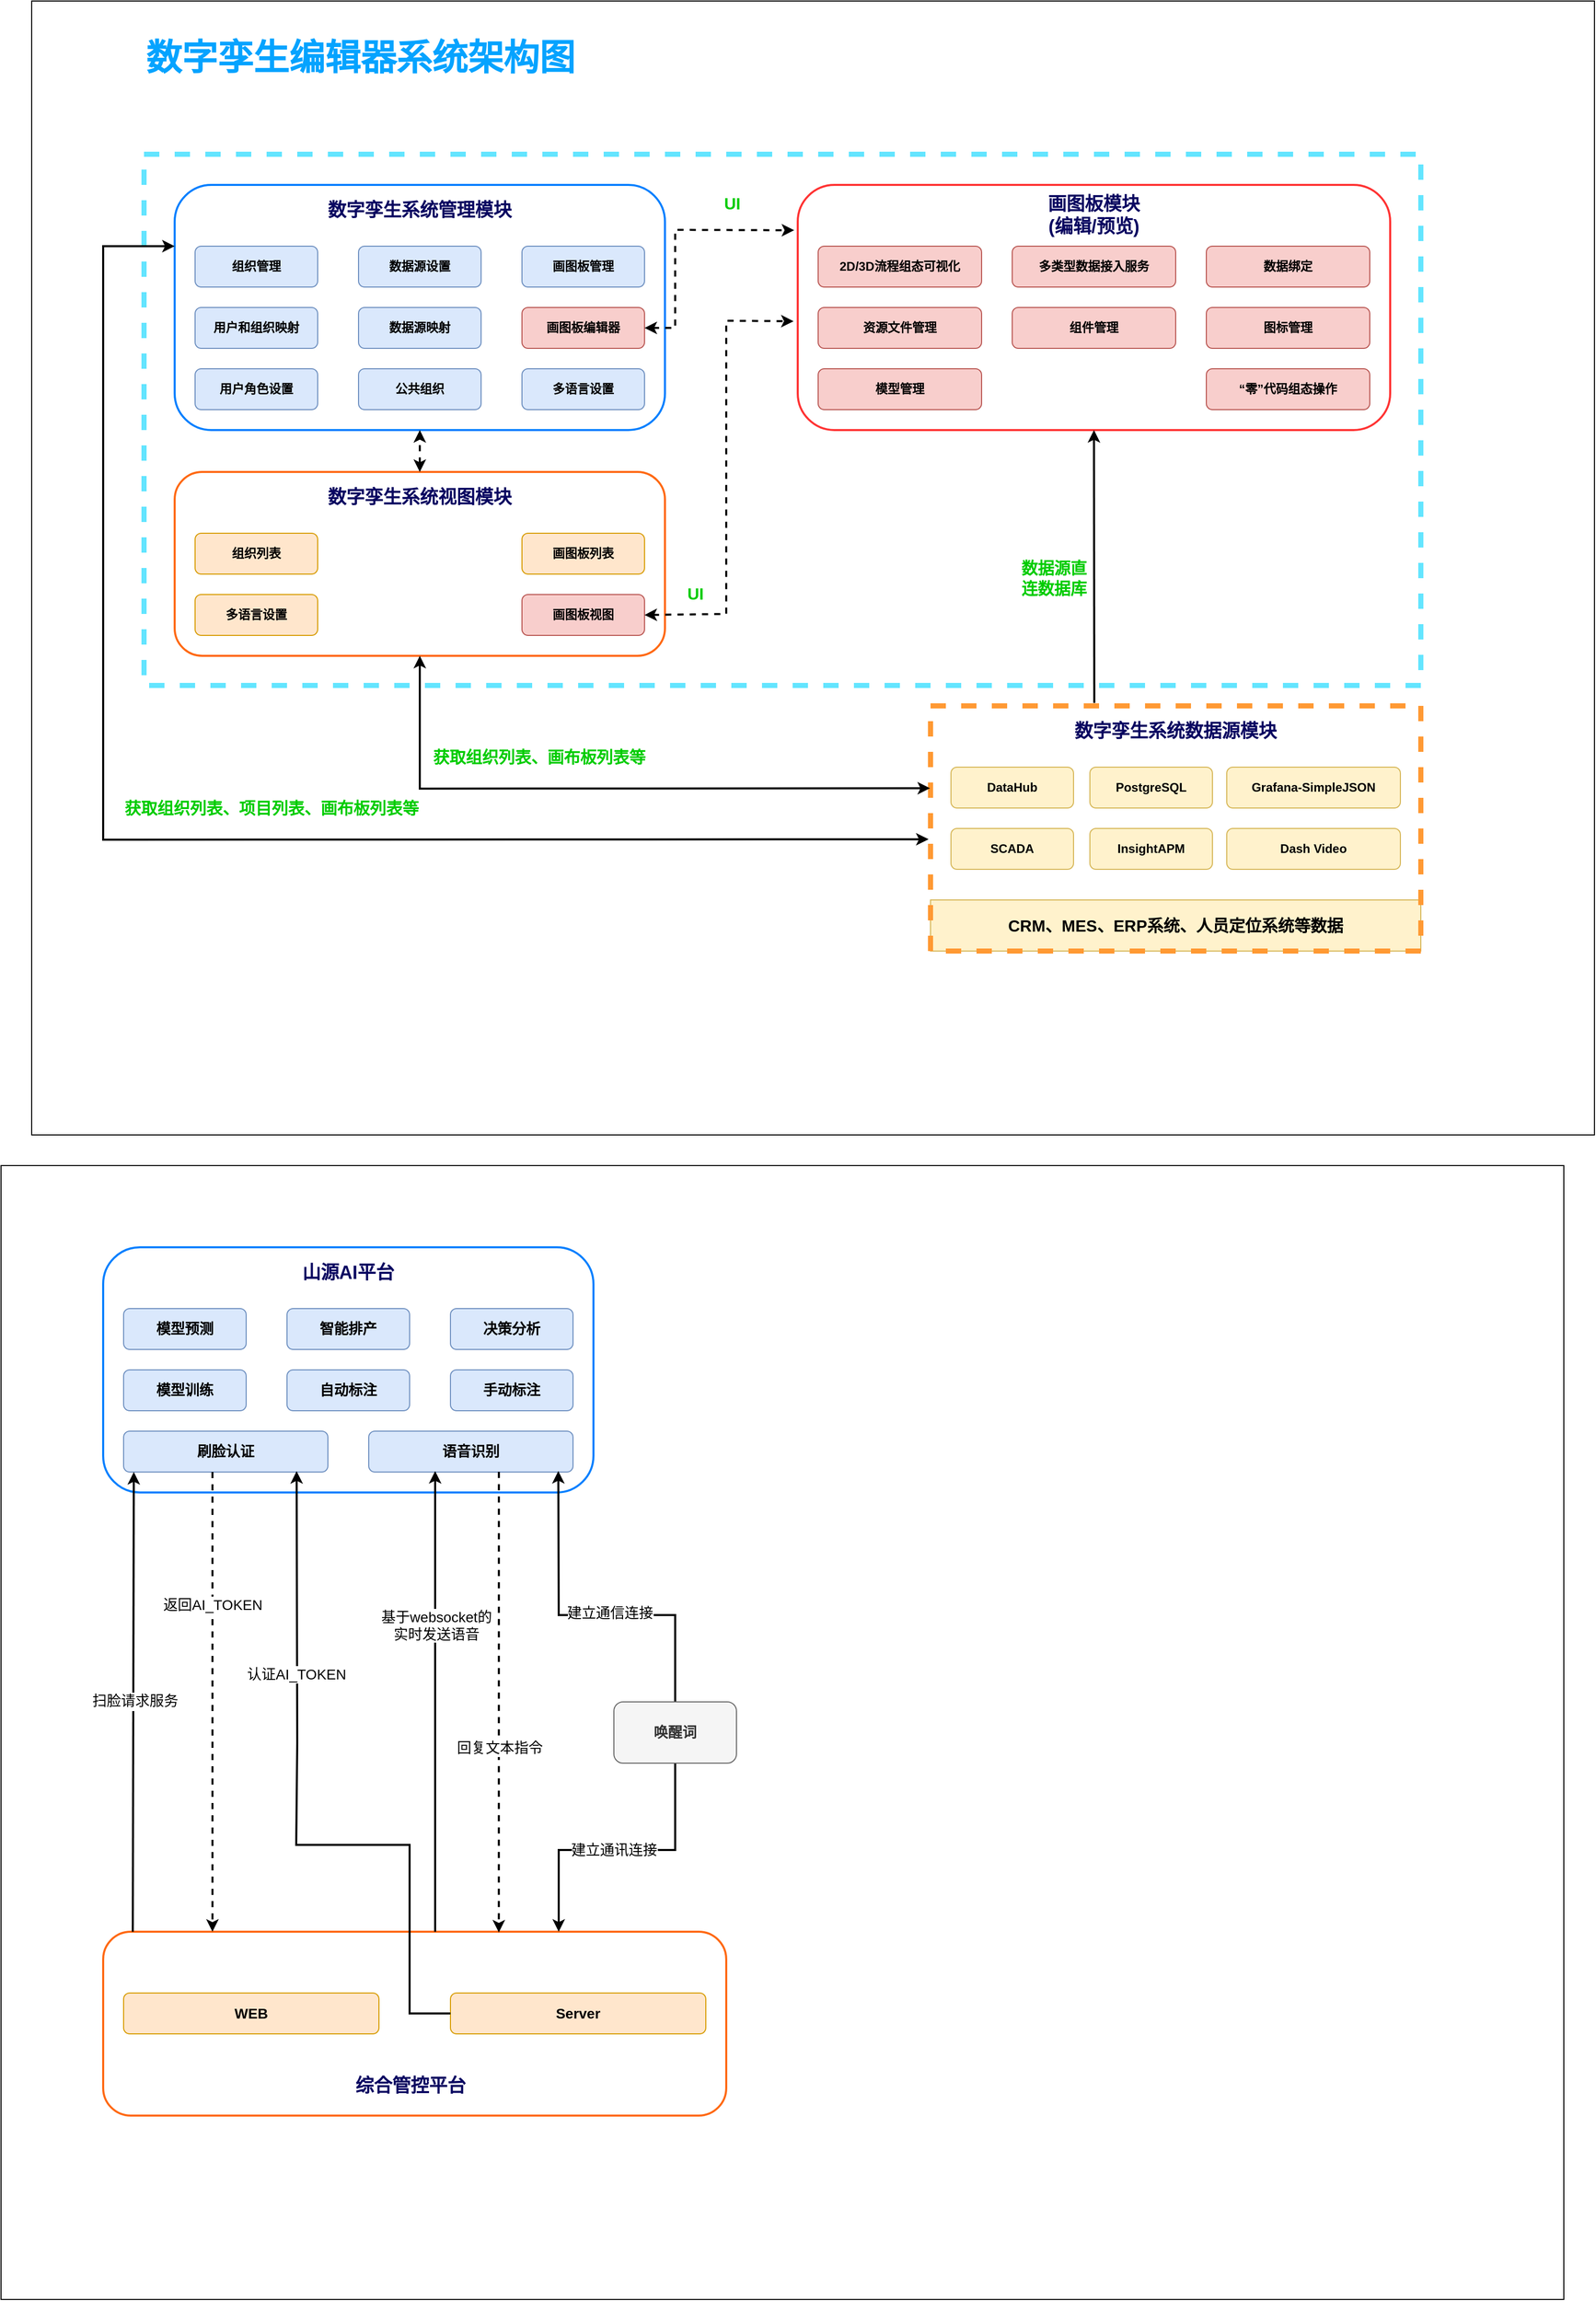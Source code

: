 <mxfile version="21.6.6" type="github">
  <diagram id="C5RBs43oDa-KdzZeNtuy" name="Page-1">
    <mxGraphModel dx="1207" dy="723" grid="1" gridSize="10" guides="1" tooltips="1" connect="1" arrows="1" fold="1" page="1" pageScale="1" pageWidth="2339" pageHeight="3300" math="0" shadow="0">
      <root>
        <mxCell id="WIyWlLk6GJQsqaUBKTNV-0" />
        <mxCell id="WIyWlLk6GJQsqaUBKTNV-1" parent="WIyWlLk6GJQsqaUBKTNV-0" />
        <mxCell id="8epESRtcTtbT2AafIv48-43" value="" style="rounded=0;whiteSpace=wrap;html=1;" parent="WIyWlLk6GJQsqaUBKTNV-1" vertex="1">
          <mxGeometry y="1160" width="1530" height="1110" as="geometry" />
        </mxCell>
        <mxCell id="8epESRtcTtbT2AafIv48-0" value="" style="rounded=0;whiteSpace=wrap;html=1;" parent="WIyWlLk6GJQsqaUBKTNV-1" vertex="1">
          <mxGeometry x="30" y="20" width="1530" height="1110" as="geometry" />
        </mxCell>
        <mxCell id="BkFew-dUc8ahFVBMzjGu-35" value="" style="rounded=0;whiteSpace=wrap;html=1;fillColor=none;strokeWidth=5;strokeColor=#63E5FF;perimeterSpacing=0;dashed=1;" parent="WIyWlLk6GJQsqaUBKTNV-1" vertex="1">
          <mxGeometry x="140" y="170" width="1250" height="520" as="geometry" />
        </mxCell>
        <mxCell id="BkFew-dUc8ahFVBMzjGu-68" value="" style="rounded=0;whiteSpace=wrap;html=1;fillColor=#fff2cc;strokeColor=#d6b656;" parent="WIyWlLk6GJQsqaUBKTNV-1" vertex="1">
          <mxGeometry x="910" y="900" width="480" height="50" as="geometry" />
        </mxCell>
        <mxCell id="BkFew-dUc8ahFVBMzjGu-69" value="&lt;b&gt;&lt;font style=&quot;font-size: 16px;&quot;&gt;CRM、MES、ERP系统、人员定位系统等数据&lt;/font&gt;&lt;/b&gt;" style="text;html=1;strokeColor=none;fillColor=none;align=center;verticalAlign=middle;whiteSpace=wrap;rounded=0;" parent="WIyWlLk6GJQsqaUBKTNV-1" vertex="1">
          <mxGeometry x="910" y="900" width="480" height="50" as="geometry" />
        </mxCell>
        <mxCell id="BkFew-dUc8ahFVBMzjGu-36" value="" style="rounded=0;whiteSpace=wrap;html=1;fillColor=none;strokeWidth=5;strokeColor=#FF9933;dashed=1;" parent="WIyWlLk6GJQsqaUBKTNV-1" vertex="1">
          <mxGeometry x="910" y="710" width="480" height="240" as="geometry" />
        </mxCell>
        <mxCell id="BkFew-dUc8ahFVBMzjGu-8" value="" style="rounded=1;whiteSpace=wrap;html=1;fillColor=none;strokeWidth=2;strokeColor=#007FFF;" parent="WIyWlLk6GJQsqaUBKTNV-1" vertex="1">
          <mxGeometry x="170" y="200" width="480" height="240" as="geometry" />
        </mxCell>
        <mxCell id="BkFew-dUc8ahFVBMzjGu-19" value="" style="rounded=1;whiteSpace=wrap;html=1;fillColor=none;strokeWidth=2;strokeColor=#FF6912;" parent="WIyWlLk6GJQsqaUBKTNV-1" vertex="1">
          <mxGeometry x="170" y="481" width="480" height="180" as="geometry" />
        </mxCell>
        <mxCell id="WIyWlLk6GJQsqaUBKTNV-3" value="&lt;b&gt;组织管理&lt;/b&gt;" style="rounded=1;whiteSpace=wrap;html=1;fontSize=12;glass=0;strokeWidth=1;shadow=0;fillColor=#dae8fc;strokeColor=#6c8ebf;" parent="WIyWlLk6GJQsqaUBKTNV-1" vertex="1">
          <mxGeometry x="190" y="260" width="120" height="40" as="geometry" />
        </mxCell>
        <mxCell id="BkFew-dUc8ahFVBMzjGu-0" value="&lt;b&gt;数据源设置&lt;/b&gt;" style="rounded=1;whiteSpace=wrap;html=1;fontSize=12;glass=0;strokeWidth=1;shadow=0;fillColor=#dae8fc;strokeColor=#6c8ebf;" parent="WIyWlLk6GJQsqaUBKTNV-1" vertex="1">
          <mxGeometry x="350" y="260" width="120" height="40" as="geometry" />
        </mxCell>
        <mxCell id="BkFew-dUc8ahFVBMzjGu-1" value="&lt;b&gt;画图板管理&lt;/b&gt;" style="rounded=1;whiteSpace=wrap;html=1;fontSize=12;glass=0;strokeWidth=1;shadow=0;fillColor=#dae8fc;strokeColor=#6c8ebf;" parent="WIyWlLk6GJQsqaUBKTNV-1" vertex="1">
          <mxGeometry x="510" y="260" width="120" height="40" as="geometry" />
        </mxCell>
        <mxCell id="BkFew-dUc8ahFVBMzjGu-2" value="&lt;b&gt;用户和组织映射&lt;/b&gt;" style="rounded=1;whiteSpace=wrap;html=1;fontSize=12;glass=0;strokeWidth=1;shadow=0;fillColor=#dae8fc;strokeColor=#6c8ebf;" parent="WIyWlLk6GJQsqaUBKTNV-1" vertex="1">
          <mxGeometry x="190" y="320" width="120" height="40" as="geometry" />
        </mxCell>
        <mxCell id="BkFew-dUc8ahFVBMzjGu-3" value="&lt;b&gt;数据源映射&lt;/b&gt;" style="rounded=1;whiteSpace=wrap;html=1;fontSize=12;glass=0;strokeWidth=1;shadow=0;fillColor=#dae8fc;strokeColor=#6c8ebf;" parent="WIyWlLk6GJQsqaUBKTNV-1" vertex="1">
          <mxGeometry x="350" y="320" width="120" height="40" as="geometry" />
        </mxCell>
        <mxCell id="BkFew-dUc8ahFVBMzjGu-4" value="&lt;b&gt;画图板编辑器&lt;/b&gt;" style="rounded=1;whiteSpace=wrap;html=1;fontSize=12;glass=0;strokeWidth=1;shadow=0;fillColor=#f8cecc;strokeColor=#b85450;" parent="WIyWlLk6GJQsqaUBKTNV-1" vertex="1">
          <mxGeometry x="510" y="320" width="120" height="40" as="geometry" />
        </mxCell>
        <mxCell id="BkFew-dUc8ahFVBMzjGu-5" value="&lt;b&gt;用户角色设置&lt;/b&gt;" style="rounded=1;whiteSpace=wrap;html=1;fontSize=12;glass=0;strokeWidth=1;shadow=0;fillColor=#dae8fc;strokeColor=#6c8ebf;" parent="WIyWlLk6GJQsqaUBKTNV-1" vertex="1">
          <mxGeometry x="190" y="380" width="120" height="40" as="geometry" />
        </mxCell>
        <mxCell id="BkFew-dUc8ahFVBMzjGu-6" value="&lt;b&gt;公共组织&lt;/b&gt;" style="rounded=1;whiteSpace=wrap;html=1;fontSize=12;glass=0;strokeWidth=1;shadow=0;fillColor=#dae8fc;strokeColor=#6c8ebf;" parent="WIyWlLk6GJQsqaUBKTNV-1" vertex="1">
          <mxGeometry x="350" y="380" width="120" height="40" as="geometry" />
        </mxCell>
        <mxCell id="BkFew-dUc8ahFVBMzjGu-7" value="&lt;b&gt;多语言设置&lt;/b&gt;" style="rounded=1;whiteSpace=wrap;html=1;fontSize=12;glass=0;strokeWidth=1;shadow=0;fillColor=#dae8fc;strokeColor=#6c8ebf;" parent="WIyWlLk6GJQsqaUBKTNV-1" vertex="1">
          <mxGeometry x="510" y="380" width="120" height="40" as="geometry" />
        </mxCell>
        <mxCell id="BkFew-dUc8ahFVBMzjGu-9" value="&lt;b&gt;&lt;font color=&quot;#090661&quot; style=&quot;font-size: 18px;&quot;&gt;数字孪生系统管理模块&lt;/font&gt;&lt;/b&gt;" style="text;html=1;strokeColor=none;fillColor=none;align=center;verticalAlign=middle;whiteSpace=wrap;rounded=0;" parent="WIyWlLk6GJQsqaUBKTNV-1" vertex="1">
          <mxGeometry x="190" y="200" width="440" height="50" as="geometry" />
        </mxCell>
        <mxCell id="BkFew-dUc8ahFVBMzjGu-10" value="&lt;b&gt;组织列表&lt;/b&gt;" style="rounded=1;whiteSpace=wrap;html=1;fontSize=12;glass=0;strokeWidth=1;shadow=0;fillColor=#ffe6cc;strokeColor=#d79b00;" parent="WIyWlLk6GJQsqaUBKTNV-1" vertex="1">
          <mxGeometry x="190" y="541" width="120" height="40" as="geometry" />
        </mxCell>
        <mxCell id="BkFew-dUc8ahFVBMzjGu-11" value="&lt;b&gt;画图板列表&lt;/b&gt;" style="rounded=1;whiteSpace=wrap;html=1;fontSize=12;glass=0;strokeWidth=1;shadow=0;fillColor=#ffe6cc;strokeColor=#d79b00;" parent="WIyWlLk6GJQsqaUBKTNV-1" vertex="1">
          <mxGeometry x="510" y="541" width="120" height="40" as="geometry" />
        </mxCell>
        <mxCell id="BkFew-dUc8ahFVBMzjGu-13" value="&lt;b&gt;多语言设置&lt;/b&gt;" style="rounded=1;whiteSpace=wrap;html=1;fontSize=12;glass=0;strokeWidth=1;shadow=0;fillColor=#ffe6cc;strokeColor=#d79b00;" parent="WIyWlLk6GJQsqaUBKTNV-1" vertex="1">
          <mxGeometry x="190" y="601" width="120" height="40" as="geometry" />
        </mxCell>
        <mxCell id="BkFew-dUc8ahFVBMzjGu-14" value="&lt;b&gt;画图板视图&lt;/b&gt;" style="rounded=1;whiteSpace=wrap;html=1;fontSize=12;glass=0;strokeWidth=1;shadow=0;fillColor=#f8cecc;strokeColor=#b85450;" parent="WIyWlLk6GJQsqaUBKTNV-1" vertex="1">
          <mxGeometry x="510" y="601" width="120" height="40" as="geometry" />
        </mxCell>
        <mxCell id="BkFew-dUc8ahFVBMzjGu-20" value="&lt;b style=&quot;border-color: var(--border-color);&quot;&gt;&lt;font style=&quot;border-color: var(--border-color); font-size: 18px;&quot; color=&quot;#090661&quot;&gt;数字孪生系统&lt;/font&gt;&lt;/b&gt;&lt;b&gt;&lt;font color=&quot;#090661&quot; style=&quot;font-size: 18px;&quot;&gt;视图模块&lt;/font&gt;&lt;/b&gt;" style="text;html=1;strokeColor=none;fillColor=none;align=center;verticalAlign=middle;whiteSpace=wrap;rounded=0;" parent="WIyWlLk6GJQsqaUBKTNV-1" vertex="1">
          <mxGeometry x="190" y="481" width="440" height="50" as="geometry" />
        </mxCell>
        <mxCell id="BkFew-dUc8ahFVBMzjGu-21" value="" style="endArrow=classic;startArrow=classic;html=1;exitX=0.5;exitY=0;exitDx=0;exitDy=0;entryX=0.5;entryY=1;entryDx=0;entryDy=0;rounded=0;jumpStyle=none;dashed=1;strokeWidth=2;" parent="WIyWlLk6GJQsqaUBKTNV-1" source="BkFew-dUc8ahFVBMzjGu-20" target="BkFew-dUc8ahFVBMzjGu-8" edge="1">
          <mxGeometry width="50" height="50" relative="1" as="geometry">
            <mxPoint x="370" y="490" as="sourcePoint" />
            <mxPoint x="420" y="440" as="targetPoint" />
          </mxGeometry>
        </mxCell>
        <mxCell id="BkFew-dUc8ahFVBMzjGu-23" value="" style="rounded=1;whiteSpace=wrap;html=1;fillColor=none;strokeWidth=2;strokeColor=#FF3333;" parent="WIyWlLk6GJQsqaUBKTNV-1" vertex="1">
          <mxGeometry x="780" y="200" width="580" height="240" as="geometry" />
        </mxCell>
        <mxCell id="BkFew-dUc8ahFVBMzjGu-28" value="&lt;b&gt;&lt;font color=&quot;#090661&quot; style=&quot;font-size: 18px;&quot;&gt;画图板模块&lt;br&gt;(&lt;/font&gt;&lt;/b&gt;&lt;b style=&quot;border-color: var(--border-color);&quot;&gt;&lt;font style=&quot;border-color: var(--border-color); font-size: 18px;&quot; color=&quot;#090661&quot;&gt;编辑/预览&lt;/font&gt;&lt;/b&gt;&lt;b&gt;&lt;font color=&quot;#090661&quot; style=&quot;font-size: 18px;&quot;&gt;)&lt;br&gt;&lt;/font&gt;&lt;/b&gt;" style="text;html=1;strokeColor=none;fillColor=none;align=center;verticalAlign=middle;whiteSpace=wrap;rounded=0;" parent="WIyWlLk6GJQsqaUBKTNV-1" vertex="1">
          <mxGeometry x="800" y="200" width="540" height="60" as="geometry" />
        </mxCell>
        <mxCell id="BkFew-dUc8ahFVBMzjGu-30" value="" style="endArrow=classic;startArrow=classic;html=1;entryX=-0.006;entryY=0.185;entryDx=0;entryDy=0;exitX=1;exitY=0.5;exitDx=0;exitDy=0;entryPerimeter=0;dashed=1;rounded=0;strokeWidth=2;" parent="WIyWlLk6GJQsqaUBKTNV-1" source="BkFew-dUc8ahFVBMzjGu-4" target="BkFew-dUc8ahFVBMzjGu-23" edge="1">
          <mxGeometry width="50" height="50" relative="1" as="geometry">
            <mxPoint x="650" y="390" as="sourcePoint" />
            <mxPoint x="700" y="340" as="targetPoint" />
            <Array as="points">
              <mxPoint x="660" y="340" />
              <mxPoint x="660" y="244" />
            </Array>
          </mxGeometry>
        </mxCell>
        <mxCell id="BkFew-dUc8ahFVBMzjGu-32" value="&lt;b&gt;&lt;font style=&quot;font-size: 16px;&quot; color=&quot;#00cc00&quot;&gt;UI&lt;/font&gt;&lt;/b&gt;" style="text;html=1;strokeColor=none;fillColor=none;align=center;verticalAlign=middle;whiteSpace=wrap;rounded=0;" parent="WIyWlLk6GJQsqaUBKTNV-1" vertex="1">
          <mxGeometry x="686" y="203" width="60" height="30" as="geometry" />
        </mxCell>
        <mxCell id="BkFew-dUc8ahFVBMzjGu-33" value="" style="endArrow=classic;startArrow=classic;html=1;entryX=-0.007;entryY=0.556;entryDx=0;entryDy=0;exitX=1;exitY=0.5;exitDx=0;exitDy=0;entryPerimeter=0;dashed=1;rounded=0;strokeWidth=2;" parent="WIyWlLk6GJQsqaUBKTNV-1" source="BkFew-dUc8ahFVBMzjGu-14" target="BkFew-dUc8ahFVBMzjGu-23" edge="1">
          <mxGeometry width="50" height="50" relative="1" as="geometry">
            <mxPoint x="630" y="637" as="sourcePoint" />
            <mxPoint x="774" y="531" as="targetPoint" />
            <Array as="points">
              <mxPoint x="710" y="620" />
              <mxPoint x="710" y="333" />
            </Array>
          </mxGeometry>
        </mxCell>
        <mxCell id="BkFew-dUc8ahFVBMzjGu-34" value="&lt;b&gt;&lt;font style=&quot;font-size: 16px;&quot; color=&quot;#00cc00&quot;&gt;UI&lt;/font&gt;&lt;/b&gt;" style="text;html=1;strokeColor=none;fillColor=none;align=center;verticalAlign=middle;whiteSpace=wrap;rounded=0;" parent="WIyWlLk6GJQsqaUBKTNV-1" vertex="1">
          <mxGeometry x="650" y="585" width="60" height="30" as="geometry" />
        </mxCell>
        <mxCell id="BkFew-dUc8ahFVBMzjGu-37" value="&lt;b&gt;DataHub&lt;/b&gt;" style="rounded=1;whiteSpace=wrap;html=1;fontSize=12;glass=0;strokeWidth=1;shadow=0;fillColor=#fff2cc;strokeColor=#d6b656;" parent="WIyWlLk6GJQsqaUBKTNV-1" vertex="1">
          <mxGeometry x="930" y="770" width="120" height="40" as="geometry" />
        </mxCell>
        <mxCell id="BkFew-dUc8ahFVBMzjGu-38" value="&lt;b&gt;PostgreSQL&lt;/b&gt;" style="rounded=1;whiteSpace=wrap;html=1;fontSize=12;glass=0;strokeWidth=1;shadow=0;fillColor=#fff2cc;strokeColor=#d6b656;" parent="WIyWlLk6GJQsqaUBKTNV-1" vertex="1">
          <mxGeometry x="1066" y="770" width="120" height="40" as="geometry" />
        </mxCell>
        <mxCell id="BkFew-dUc8ahFVBMzjGu-39" value="&lt;b&gt;Grafana-SimpleJSON&lt;/b&gt;" style="rounded=1;whiteSpace=wrap;html=1;fontSize=12;glass=0;strokeWidth=1;shadow=0;fillColor=#fff2cc;strokeColor=#d6b656;" parent="WIyWlLk6GJQsqaUBKTNV-1" vertex="1">
          <mxGeometry x="1200" y="770" width="170" height="40" as="geometry" />
        </mxCell>
        <mxCell id="BkFew-dUc8ahFVBMzjGu-40" value="&lt;b style=&quot;border-color: var(--border-color);&quot;&gt;&lt;font style=&quot;border-color: var(--border-color); font-size: 18px;&quot; color=&quot;#090661&quot;&gt;数字孪生系统&lt;/font&gt;&lt;/b&gt;&lt;b&gt;&lt;font color=&quot;#090661&quot; style=&quot;font-size: 18px;&quot;&gt;数据源模块&lt;/font&gt;&lt;/b&gt;" style="text;html=1;strokeColor=none;fillColor=none;align=center;verticalAlign=middle;whiteSpace=wrap;rounded=0;" parent="WIyWlLk6GJQsqaUBKTNV-1" vertex="1">
          <mxGeometry x="930" y="710" width="440" height="50" as="geometry" />
        </mxCell>
        <mxCell id="BkFew-dUc8ahFVBMzjGu-41" value="&lt;b&gt;SCADA&lt;/b&gt;" style="rounded=1;whiteSpace=wrap;html=1;fontSize=12;glass=0;strokeWidth=1;shadow=0;fillColor=#fff2cc;strokeColor=#d6b656;" parent="WIyWlLk6GJQsqaUBKTNV-1" vertex="1">
          <mxGeometry x="930" y="830" width="120" height="40" as="geometry" />
        </mxCell>
        <mxCell id="BkFew-dUc8ahFVBMzjGu-42" value="&lt;b&gt;InsightAPM&lt;/b&gt;" style="rounded=1;whiteSpace=wrap;html=1;fontSize=12;glass=0;strokeWidth=1;shadow=0;fillColor=#fff2cc;strokeColor=#d6b656;" parent="WIyWlLk6GJQsqaUBKTNV-1" vertex="1">
          <mxGeometry x="1066" y="830" width="120" height="40" as="geometry" />
        </mxCell>
        <mxCell id="BkFew-dUc8ahFVBMzjGu-43" value="&lt;b&gt;Dash Video&lt;/b&gt;" style="rounded=1;whiteSpace=wrap;html=1;fontSize=12;glass=0;strokeWidth=1;shadow=0;fillColor=#fff2cc;strokeColor=#d6b656;" parent="WIyWlLk6GJQsqaUBKTNV-1" vertex="1">
          <mxGeometry x="1200" y="830" width="170" height="40" as="geometry" />
        </mxCell>
        <mxCell id="BkFew-dUc8ahFVBMzjGu-45" value="" style="endArrow=classic;html=1;rounded=0;exitX=0.334;exitY=-0.012;exitDx=0;exitDy=0;entryX=0.5;entryY=1;entryDx=0;entryDy=0;strokeWidth=2;exitPerimeter=0;" parent="WIyWlLk6GJQsqaUBKTNV-1" source="BkFew-dUc8ahFVBMzjGu-36" target="BkFew-dUc8ahFVBMzjGu-23" edge="1">
          <mxGeometry width="50" height="50" relative="1" as="geometry">
            <mxPoint x="770" y="710" as="sourcePoint" />
            <mxPoint x="820" y="660" as="targetPoint" />
          </mxGeometry>
        </mxCell>
        <mxCell id="BkFew-dUc8ahFVBMzjGu-46" value="&lt;b&gt;&lt;font style=&quot;font-size: 16px;&quot; color=&quot;#00cc00&quot;&gt;数据源直连数据库&lt;/font&gt;&lt;/b&gt;" style="text;html=1;strokeColor=none;fillColor=none;align=center;verticalAlign=middle;whiteSpace=wrap;rounded=0;" parent="WIyWlLk6GJQsqaUBKTNV-1" vertex="1">
          <mxGeometry x="996" y="535" width="70" height="100" as="geometry" />
        </mxCell>
        <mxCell id="BkFew-dUc8ahFVBMzjGu-47" value="" style="endArrow=classic;startArrow=classic;html=1;rounded=0;exitX=-0.001;exitY=0.336;exitDx=0;exitDy=0;exitPerimeter=0;entryX=0.5;entryY=1;entryDx=0;entryDy=0;strokeWidth=2;" parent="WIyWlLk6GJQsqaUBKTNV-1" source="BkFew-dUc8ahFVBMzjGu-36" target="BkFew-dUc8ahFVBMzjGu-19" edge="1">
          <mxGeometry width="50" height="50" relative="1" as="geometry">
            <mxPoint x="500" y="630" as="sourcePoint" />
            <mxPoint x="410" y="821" as="targetPoint" />
            <Array as="points">
              <mxPoint x="410" y="791" />
            </Array>
          </mxGeometry>
        </mxCell>
        <mxCell id="BkFew-dUc8ahFVBMzjGu-48" value="&lt;b&gt;&lt;font style=&quot;font-size: 16px;&quot; color=&quot;#00cc00&quot;&gt;获取组织列表、画布板列表等&lt;/font&gt;&lt;/b&gt;" style="text;html=1;strokeColor=none;fillColor=none;align=center;verticalAlign=middle;whiteSpace=wrap;rounded=0;labelPosition=center;verticalLabelPosition=middle;" parent="WIyWlLk6GJQsqaUBKTNV-1" vertex="1">
          <mxGeometry x="414" y="730" width="226" height="60" as="geometry" />
        </mxCell>
        <mxCell id="BkFew-dUc8ahFVBMzjGu-49" value="" style="endArrow=classic;startArrow=classic;html=1;rounded=0;exitX=-0.004;exitY=0.544;exitDx=0;exitDy=0;exitPerimeter=0;entryX=0;entryY=0.25;entryDx=0;entryDy=0;strokeWidth=2;" parent="WIyWlLk6GJQsqaUBKTNV-1" source="BkFew-dUc8ahFVBMzjGu-36" target="BkFew-dUc8ahFVBMzjGu-8" edge="1">
          <mxGeometry width="50" height="50" relative="1" as="geometry">
            <mxPoint x="590" y="879" as="sourcePoint" />
            <mxPoint x="410" y="739" as="targetPoint" />
            <Array as="points">
              <mxPoint x="100" y="841" />
              <mxPoint x="100" y="570" />
              <mxPoint x="100" y="260" />
            </Array>
          </mxGeometry>
        </mxCell>
        <mxCell id="BkFew-dUc8ahFVBMzjGu-50" value="&lt;b&gt;&lt;font style=&quot;font-size: 16px;&quot; color=&quot;#00cc00&quot;&gt;获取组织列表、项目列表、画布板列表等&lt;/font&gt;&lt;/b&gt;" style="text;html=1;strokeColor=none;fillColor=none;align=center;verticalAlign=middle;whiteSpace=wrap;rounded=0;labelPosition=center;verticalLabelPosition=middle;" parent="WIyWlLk6GJQsqaUBKTNV-1" vertex="1">
          <mxGeometry x="100" y="780" width="330" height="60" as="geometry" />
        </mxCell>
        <mxCell id="BkFew-dUc8ahFVBMzjGu-51" value="&lt;b&gt;&lt;font color=&quot;#05a3ff&quot; style=&quot;font-size: 35px;&quot;&gt;数字孪生编辑器系统架构图&lt;/font&gt;&lt;/b&gt;" style="text;html=1;strokeColor=none;fillColor=none;align=left;verticalAlign=middle;whiteSpace=wrap;rounded=0;" parent="WIyWlLk6GJQsqaUBKTNV-1" vertex="1">
          <mxGeometry x="140" y="50" width="460" height="50" as="geometry" />
        </mxCell>
        <mxCell id="BkFew-dUc8ahFVBMzjGu-70" value="&lt;b&gt;资源文件管理&lt;/b&gt;" style="rounded=1;whiteSpace=wrap;html=1;fontSize=12;glass=0;strokeWidth=1;shadow=0;fillColor=#f8cecc;strokeColor=#b85450;" parent="WIyWlLk6GJQsqaUBKTNV-1" vertex="1">
          <mxGeometry x="800" y="320" width="160" height="40" as="geometry" />
        </mxCell>
        <mxCell id="BkFew-dUc8ahFVBMzjGu-71" value="&lt;b&gt;2D/3D流程组态可视化&lt;/b&gt;" style="rounded=1;whiteSpace=wrap;html=1;fontSize=12;glass=0;strokeWidth=1;shadow=0;fillColor=#f8cecc;strokeColor=#b85450;" parent="WIyWlLk6GJQsqaUBKTNV-1" vertex="1">
          <mxGeometry x="800" y="260" width="160" height="40" as="geometry" />
        </mxCell>
        <mxCell id="BkFew-dUc8ahFVBMzjGu-72" value="&lt;b&gt;组件管理&lt;/b&gt;" style="rounded=1;whiteSpace=wrap;html=1;fontSize=12;glass=0;strokeWidth=1;shadow=0;fillColor=#f8cecc;strokeColor=#b85450;" parent="WIyWlLk6GJQsqaUBKTNV-1" vertex="1">
          <mxGeometry x="990" y="320" width="160" height="40" as="geometry" />
        </mxCell>
        <mxCell id="BkFew-dUc8ahFVBMzjGu-73" value="&lt;b style=&quot;border-color: var(--border-color);&quot;&gt;模型管理&lt;/b&gt;" style="rounded=1;whiteSpace=wrap;html=1;fontSize=12;glass=0;strokeWidth=1;shadow=0;fillColor=#f8cecc;strokeColor=#b85450;" parent="WIyWlLk6GJQsqaUBKTNV-1" vertex="1">
          <mxGeometry x="800" y="380" width="160" height="40" as="geometry" />
        </mxCell>
        <mxCell id="BkFew-dUc8ahFVBMzjGu-75" value="&lt;b&gt;多类型数据接入服务&lt;/b&gt;" style="rounded=1;whiteSpace=wrap;html=1;fontSize=12;glass=0;strokeWidth=1;shadow=0;fillColor=#f8cecc;strokeColor=#b85450;" parent="WIyWlLk6GJQsqaUBKTNV-1" vertex="1">
          <mxGeometry x="990" y="260" width="160" height="40" as="geometry" />
        </mxCell>
        <mxCell id="BkFew-dUc8ahFVBMzjGu-77" value="&lt;b style=&quot;border-color: var(--border-color);&quot;&gt;图标管理&lt;/b&gt;" style="rounded=1;whiteSpace=wrap;html=1;fontSize=12;glass=0;strokeWidth=1;shadow=0;fillColor=#f8cecc;strokeColor=#b85450;" parent="WIyWlLk6GJQsqaUBKTNV-1" vertex="1">
          <mxGeometry x="1180" y="320" width="160" height="40" as="geometry" />
        </mxCell>
        <mxCell id="BkFew-dUc8ahFVBMzjGu-78" value="&lt;b&gt;“零”代码组态操作&lt;/b&gt;" style="rounded=1;whiteSpace=wrap;html=1;fontSize=12;glass=0;strokeWidth=1;shadow=0;fillColor=#f8cecc;strokeColor=#b85450;" parent="WIyWlLk6GJQsqaUBKTNV-1" vertex="1">
          <mxGeometry x="1180" y="380" width="160" height="40" as="geometry" />
        </mxCell>
        <mxCell id="BkFew-dUc8ahFVBMzjGu-79" value="&lt;b&gt;数据绑定&lt;/b&gt;" style="rounded=1;whiteSpace=wrap;html=1;fontSize=12;glass=0;strokeWidth=1;shadow=0;fillColor=#f8cecc;strokeColor=#b85450;" parent="WIyWlLk6GJQsqaUBKTNV-1" vertex="1">
          <mxGeometry x="1180" y="260" width="160" height="40" as="geometry" />
        </mxCell>
        <mxCell id="8epESRtcTtbT2AafIv48-3" value="" style="rounded=1;whiteSpace=wrap;html=1;fillColor=none;strokeWidth=2;strokeColor=#007FFF;" parent="WIyWlLk6GJQsqaUBKTNV-1" vertex="1">
          <mxGeometry x="100" y="1240" width="480" height="240" as="geometry" />
        </mxCell>
        <mxCell id="8epESRtcTtbT2AafIv48-4" value="&lt;b style=&quot;font-size: 14px;&quot;&gt;模型预测&lt;/b&gt;" style="rounded=1;whiteSpace=wrap;html=1;fontSize=14;glass=0;strokeWidth=1;shadow=0;fillColor=#dae8fc;strokeColor=#6c8ebf;" parent="WIyWlLk6GJQsqaUBKTNV-1" vertex="1">
          <mxGeometry x="120" y="1300" width="120" height="40" as="geometry" />
        </mxCell>
        <mxCell id="8epESRtcTtbT2AafIv48-5" value="&lt;b style=&quot;font-size: 14px;&quot;&gt;智能排产&lt;/b&gt;" style="rounded=1;whiteSpace=wrap;html=1;fontSize=14;glass=0;strokeWidth=1;shadow=0;fillColor=#dae8fc;strokeColor=#6c8ebf;" parent="WIyWlLk6GJQsqaUBKTNV-1" vertex="1">
          <mxGeometry x="280" y="1300" width="120" height="40" as="geometry" />
        </mxCell>
        <mxCell id="8epESRtcTtbT2AafIv48-6" value="&lt;b style=&quot;font-size: 14px;&quot;&gt;决策分析&lt;/b&gt;" style="rounded=1;whiteSpace=wrap;html=1;fontSize=14;glass=0;strokeWidth=1;shadow=0;fillColor=#dae8fc;strokeColor=#6c8ebf;" parent="WIyWlLk6GJQsqaUBKTNV-1" vertex="1">
          <mxGeometry x="440" y="1300" width="120" height="40" as="geometry" />
        </mxCell>
        <mxCell id="8epESRtcTtbT2AafIv48-7" value="&lt;b style=&quot;font-size: 14px;&quot;&gt;模型训练&lt;/b&gt;" style="rounded=1;whiteSpace=wrap;html=1;fontSize=14;glass=0;strokeWidth=1;shadow=0;fillColor=#dae8fc;strokeColor=#6c8ebf;" parent="WIyWlLk6GJQsqaUBKTNV-1" vertex="1">
          <mxGeometry x="120" y="1360" width="120" height="40" as="geometry" />
        </mxCell>
        <mxCell id="8epESRtcTtbT2AafIv48-8" value="&lt;b style=&quot;font-size: 14px;&quot;&gt;自动标注&lt;/b&gt;" style="rounded=1;whiteSpace=wrap;html=1;fontSize=14;glass=0;strokeWidth=1;shadow=0;fillColor=#dae8fc;strokeColor=#6c8ebf;" parent="WIyWlLk6GJQsqaUBKTNV-1" vertex="1">
          <mxGeometry x="280" y="1360" width="120" height="40" as="geometry" />
        </mxCell>
        <mxCell id="8epESRtcTtbT2AafIv48-9" value="&lt;b style=&quot;font-size: 14px;&quot;&gt;手动标注&lt;/b&gt;" style="rounded=1;whiteSpace=wrap;html=1;fontSize=14;glass=0;strokeWidth=1;shadow=0;fillColor=#dae8fc;strokeColor=#6c8ebf;" parent="WIyWlLk6GJQsqaUBKTNV-1" vertex="1">
          <mxGeometry x="440" y="1360" width="120" height="40" as="geometry" />
        </mxCell>
        <mxCell id="8epESRtcTtbT2AafIv48-10" value="&lt;b&gt;&lt;font color=&quot;#090661&quot; style=&quot;font-size: 18px;&quot;&gt;山源AI平台&lt;/font&gt;&lt;/b&gt;" style="text;html=1;strokeColor=none;fillColor=none;align=center;verticalAlign=middle;whiteSpace=wrap;rounded=0;" parent="WIyWlLk6GJQsqaUBKTNV-1" vertex="1">
          <mxGeometry x="120" y="1240" width="440" height="50" as="geometry" />
        </mxCell>
        <mxCell id="8epESRtcTtbT2AafIv48-11" value="&lt;b style=&quot;font-size: 14px;&quot;&gt;刷脸认证&lt;/b&gt;" style="rounded=1;whiteSpace=wrap;html=1;fontSize=14;glass=0;strokeWidth=1;shadow=0;fillColor=#dae8fc;strokeColor=#6c8ebf;" parent="WIyWlLk6GJQsqaUBKTNV-1" vertex="1">
          <mxGeometry x="120" y="1420" width="200" height="40" as="geometry" />
        </mxCell>
        <mxCell id="8epESRtcTtbT2AafIv48-12" value="&lt;b style=&quot;font-size: 14px;&quot;&gt;语音识别&lt;/b&gt;" style="rounded=1;whiteSpace=wrap;html=1;fontSize=14;glass=0;strokeWidth=1;shadow=0;fillColor=#dae8fc;strokeColor=#6c8ebf;" parent="WIyWlLk6GJQsqaUBKTNV-1" vertex="1">
          <mxGeometry x="360" y="1420" width="200" height="40" as="geometry" />
        </mxCell>
        <mxCell id="8epESRtcTtbT2AafIv48-13" value="" style="rounded=1;whiteSpace=wrap;html=1;fillColor=none;strokeWidth=2;strokeColor=#FF6912;" parent="WIyWlLk6GJQsqaUBKTNV-1" vertex="1">
          <mxGeometry x="100" y="1910" width="610" height="180" as="geometry" />
        </mxCell>
        <mxCell id="8epESRtcTtbT2AafIv48-14" value="&lt;b style=&quot;font-size: 14px;&quot;&gt;WEB&lt;/b&gt;" style="rounded=1;whiteSpace=wrap;html=1;fontSize=14;glass=0;strokeWidth=1;shadow=0;fillColor=#ffe6cc;strokeColor=#d79b00;" parent="WIyWlLk6GJQsqaUBKTNV-1" vertex="1">
          <mxGeometry x="120" y="1970" width="250" height="40" as="geometry" />
        </mxCell>
        <mxCell id="8epESRtcTtbT2AafIv48-15" value="&lt;b style=&quot;font-size: 14px;&quot;&gt;Server&lt;/b&gt;" style="rounded=1;whiteSpace=wrap;html=1;fontSize=14;glass=0;strokeWidth=1;shadow=0;fillColor=#ffe6cc;strokeColor=#d79b00;" parent="WIyWlLk6GJQsqaUBKTNV-1" vertex="1">
          <mxGeometry x="440" y="1970" width="250" height="40" as="geometry" />
        </mxCell>
        <mxCell id="8epESRtcTtbT2AafIv48-16" value="&lt;font color=&quot;#090661&quot;&gt;&lt;span style=&quot;font-size: 18px;&quot;&gt;&lt;b&gt;综合管控平台&lt;/b&gt;&lt;/span&gt;&lt;/font&gt;" style="text;html=1;strokeColor=none;fillColor=none;align=center;verticalAlign=middle;whiteSpace=wrap;rounded=0;" parent="WIyWlLk6GJQsqaUBKTNV-1" vertex="1">
          <mxGeometry x="116" y="2036" width="570" height="50" as="geometry" />
        </mxCell>
        <mxCell id="8epESRtcTtbT2AafIv48-21" value="" style="endArrow=classic;html=1;rounded=0;entryX=0.05;entryY=1;entryDx=0;entryDy=0;entryPerimeter=0;strokeWidth=2;" parent="WIyWlLk6GJQsqaUBKTNV-1" target="8epESRtcTtbT2AafIv48-11" edge="1">
          <mxGeometry relative="1" as="geometry">
            <mxPoint x="129" y="1910" as="sourcePoint" />
            <mxPoint x="410" y="1810" as="targetPoint" />
          </mxGeometry>
        </mxCell>
        <mxCell id="8epESRtcTtbT2AafIv48-22" value="Label" style="edgeLabel;resizable=0;html=1;align=center;verticalAlign=middle;fontSize=14;" parent="8epESRtcTtbT2AafIv48-21" connectable="0" vertex="1">
          <mxGeometry relative="1" as="geometry" />
        </mxCell>
        <mxCell id="8epESRtcTtbT2AafIv48-23" value="扫脸请求服务" style="edgeLabel;html=1;align=center;verticalAlign=middle;resizable=0;points=[];fontSize=14;" parent="8epESRtcTtbT2AafIv48-21" vertex="1" connectable="0">
          <mxGeometry x="0.004" y="11" relative="1" as="geometry">
            <mxPoint x="12" as="offset" />
          </mxGeometry>
        </mxCell>
        <mxCell id="8epESRtcTtbT2AafIv48-24" value="" style="endArrow=classic;html=1;rounded=0;dashed=1;strokeWidth=2;" parent="WIyWlLk6GJQsqaUBKTNV-1" edge="1">
          <mxGeometry relative="1" as="geometry">
            <mxPoint x="207" y="1460" as="sourcePoint" />
            <mxPoint x="207" y="1910" as="targetPoint" />
          </mxGeometry>
        </mxCell>
        <mxCell id="8epESRtcTtbT2AafIv48-25" value="返回AI_TOKEN" style="edgeLabel;resizable=0;html=1;align=center;verticalAlign=middle;fontSize=14;" parent="8epESRtcTtbT2AafIv48-24" connectable="0" vertex="1">
          <mxGeometry relative="1" as="geometry">
            <mxPoint y="-95" as="offset" />
          </mxGeometry>
        </mxCell>
        <mxCell id="8epESRtcTtbT2AafIv48-26" value="" style="endArrow=classic;html=1;rounded=0;strokeWidth=2;exitX=0;exitY=0.5;exitDx=0;exitDy=0;entryX=0.847;entryY=1.104;entryDx=0;entryDy=0;entryPerimeter=0;" parent="WIyWlLk6GJQsqaUBKTNV-1" source="8epESRtcTtbT2AafIv48-15" edge="1">
          <mxGeometry relative="1" as="geometry">
            <mxPoint x="580" y="1985" as="sourcePoint" />
            <mxPoint x="289.4" y="1459.16" as="targetPoint" />
            <Array as="points">
              <mxPoint x="400" y="1990" />
              <mxPoint x="400" y="1825" />
              <mxPoint x="289" y="1825" />
              <mxPoint x="290" y="1725" />
            </Array>
          </mxGeometry>
        </mxCell>
        <mxCell id="8epESRtcTtbT2AafIv48-28" value="认证AI_TOKEN" style="edgeLabel;html=1;align=center;verticalAlign=middle;resizable=0;points=[];fontSize=14;" parent="8epESRtcTtbT2AafIv48-26" vertex="1" connectable="0">
          <mxGeometry x="0.004" y="11" relative="1" as="geometry">
            <mxPoint x="10" y="-141" as="offset" />
          </mxGeometry>
        </mxCell>
        <mxCell id="8epESRtcTtbT2AafIv48-29" value="" style="endArrow=classic;html=1;rounded=0;strokeWidth=2;entryX=0.69;entryY=1.127;entryDx=0;entryDy=0;entryPerimeter=0;" parent="WIyWlLk6GJQsqaUBKTNV-1" edge="1">
          <mxGeometry relative="1" as="geometry">
            <mxPoint x="425" y="1910" as="sourcePoint" />
            <mxPoint x="425" y="1459.08" as="targetPoint" />
          </mxGeometry>
        </mxCell>
        <mxCell id="8epESRtcTtbT2AafIv48-31" value="基于websocket的&lt;br style=&quot;font-size: 14px;&quot;&gt;实时发送语音" style="edgeLabel;html=1;align=center;verticalAlign=middle;resizable=0;points=[];fontSize=14;" parent="8epESRtcTtbT2AafIv48-29" vertex="1" connectable="0">
          <mxGeometry x="0.004" y="11" relative="1" as="geometry">
            <mxPoint x="12" y="-74" as="offset" />
          </mxGeometry>
        </mxCell>
        <mxCell id="8epESRtcTtbT2AafIv48-32" value="" style="endArrow=classic;html=1;rounded=0;exitX=0.637;exitY=1.223;exitDx=0;exitDy=0;exitPerimeter=0;entryX=0.635;entryY=0.004;entryDx=0;entryDy=0;entryPerimeter=0;dashed=1;strokeWidth=2;" parent="WIyWlLk6GJQsqaUBKTNV-1" target="8epESRtcTtbT2AafIv48-13" edge="1">
          <mxGeometry relative="1" as="geometry">
            <mxPoint x="487.4" y="1459.92" as="sourcePoint" />
            <mxPoint x="487" y="1901" as="targetPoint" />
          </mxGeometry>
        </mxCell>
        <mxCell id="8epESRtcTtbT2AafIv48-33" value="回复文本指令" style="edgeLabel;resizable=0;html=1;align=center;verticalAlign=middle;fontSize=14;" parent="8epESRtcTtbT2AafIv48-32" connectable="0" vertex="1">
          <mxGeometry relative="1" as="geometry">
            <mxPoint y="44" as="offset" />
          </mxGeometry>
        </mxCell>
        <mxCell id="8epESRtcTtbT2AafIv48-34" value="" style="endArrow=classic;startArrow=classic;html=1;rounded=0;entryX=0.928;entryY=1.151;entryDx=0;entryDy=0;entryPerimeter=0;strokeWidth=2;" parent="WIyWlLk6GJQsqaUBKTNV-1" edge="1">
          <mxGeometry width="50" height="50" relative="1" as="geometry">
            <mxPoint x="546" y="1910" as="sourcePoint" />
            <mxPoint x="545.6" y="1459.04" as="targetPoint" />
            <Array as="points">
              <mxPoint x="546" y="1830" />
              <mxPoint x="660" y="1830" />
              <mxPoint x="660" y="1600" />
              <mxPoint x="546" y="1600" />
            </Array>
          </mxGeometry>
        </mxCell>
        <mxCell id="8epESRtcTtbT2AafIv48-35" value="建立通信连接" style="edgeLabel;resizable=0;html=1;align=center;verticalAlign=middle;fontSize=14;" parent="WIyWlLk6GJQsqaUBKTNV-1" connectable="0" vertex="1">
          <mxGeometry x="599.996" y="1597.004" as="geometry">
            <mxPoint x="-4" y="1" as="offset" />
          </mxGeometry>
        </mxCell>
        <mxCell id="8epESRtcTtbT2AafIv48-36" value="建立通讯连接" style="edgeLabel;resizable=0;html=1;align=center;verticalAlign=middle;fontSize=14;" parent="WIyWlLk6GJQsqaUBKTNV-1" connectable="0" vertex="1">
          <mxGeometry x="599.996" y="1830.004" as="geometry" />
        </mxCell>
        <mxCell id="8epESRtcTtbT2AafIv48-37" value="&lt;b style=&quot;font-size: 14px;&quot;&gt;&lt;font style=&quot;font-size: 14px;&quot;&gt;唤醒词&lt;/font&gt;&lt;/b&gt;" style="rounded=1;whiteSpace=wrap;html=1;fillColor=#f5f5f5;fontColor=#333333;strokeColor=#666666;fontSize=14;" parent="WIyWlLk6GJQsqaUBKTNV-1" vertex="1">
          <mxGeometry x="600" y="1685" width="120" height="60" as="geometry" />
        </mxCell>
      </root>
    </mxGraphModel>
  </diagram>
</mxfile>

